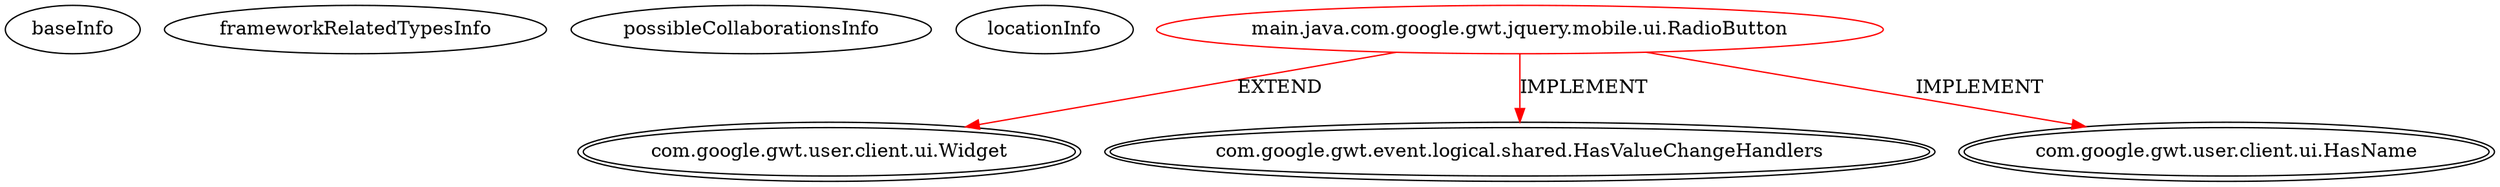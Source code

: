digraph {
baseInfo[graphId=3178,category="extension_graph",isAnonymous=false,possibleRelation=false]
frameworkRelatedTypesInfo[0="com.google.gwt.user.client.ui.Widget",1="com.google.gwt.event.logical.shared.HasValueChangeHandlers",2="com.google.gwt.user.client.ui.HasName"]
possibleCollaborationsInfo[]
locationInfo[projectName="jhudson8-gwt-jquery-ui",filePath="/jhudson8-gwt-jquery-ui/gwt-jquery-ui-master/core/gwt-jquery-ui-mobile/src/main/java/com/google/gwt/jquery/mobile/ui/RadioButton.java",contextSignature="RadioButton",graphId="3178"]
0[label="main.java.com.google.gwt.jquery.mobile.ui.RadioButton",vertexType="ROOT_CLIENT_CLASS_DECLARATION",isFrameworkType=false,color=red]
1[label="com.google.gwt.user.client.ui.Widget",vertexType="FRAMEWORK_CLASS_TYPE",isFrameworkType=true,peripheries=2]
2[label="com.google.gwt.event.logical.shared.HasValueChangeHandlers",vertexType="FRAMEWORK_INTERFACE_TYPE",isFrameworkType=true,peripheries=2]
3[label="com.google.gwt.user.client.ui.HasName",vertexType="FRAMEWORK_INTERFACE_TYPE",isFrameworkType=true,peripheries=2]
0->1[label="EXTEND",color=red]
0->2[label="IMPLEMENT",color=red]
0->3[label="IMPLEMENT",color=red]
}
